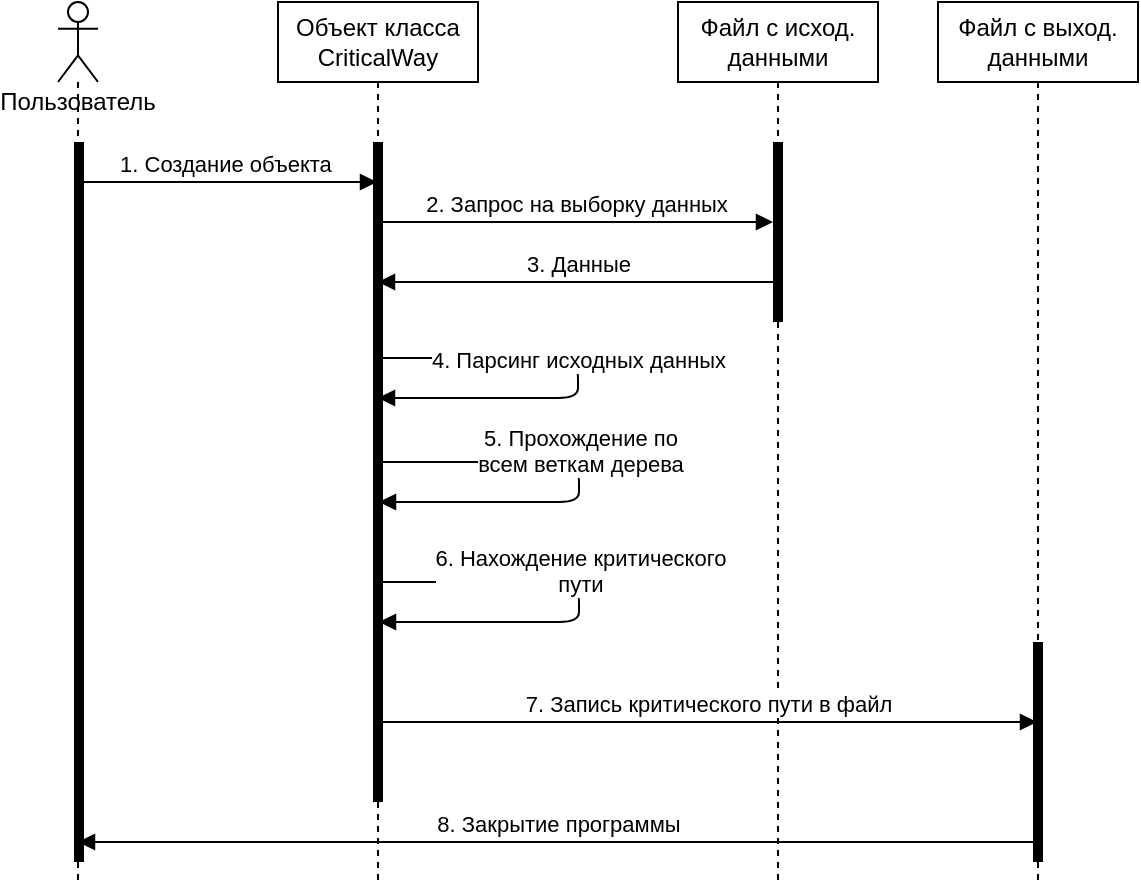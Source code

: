 <mxfile version="13.9.9" type="device"><diagram id="Q-mmE4YulHboXjdjqGBM" name="Страница 1"><mxGraphModel dx="838" dy="658" grid="1" gridSize="10" guides="1" tooltips="1" connect="1" arrows="1" fold="1" page="1" pageScale="1" pageWidth="827" pageHeight="1169" math="0" shadow="0"><root><mxCell id="0"/><mxCell id="1" parent="0"/><mxCell id="ltvOjX_yd2FNmavtTPmM-2" value="Файл с исход.&lt;br&gt;данными" style="shape=umlLifeline;perimeter=lifelinePerimeter;whiteSpace=wrap;html=1;container=1;collapsible=0;recursiveResize=0;outlineConnect=0;" vertex="1" parent="1"><mxGeometry x="440" y="120" width="100" height="440" as="geometry"/></mxCell><mxCell id="ltvOjX_yd2FNmavtTPmM-6" value="" style="html=1;points=[];perimeter=orthogonalPerimeter;fillColor=#000000;strokeColor=none;" vertex="1" parent="ltvOjX_yd2FNmavtTPmM-2"><mxGeometry x="47.5" y="70" width="5" height="90" as="geometry"/></mxCell><mxCell id="ltvOjX_yd2FNmavtTPmM-3" value="Пользователь" style="shape=umlLifeline;participant=umlActor;perimeter=lifelinePerimeter;whiteSpace=wrap;html=1;container=1;collapsible=0;recursiveResize=0;verticalAlign=top;spacingTop=36;outlineConnect=0;" vertex="1" parent="1"><mxGeometry x="130" y="120" width="20" height="440" as="geometry"/></mxCell><mxCell id="ltvOjX_yd2FNmavtTPmM-4" value="" style="html=1;points=[];perimeter=orthogonalPerimeter;fillColor=#000000;strokeColor=none;" vertex="1" parent="ltvOjX_yd2FNmavtTPmM-3"><mxGeometry x="8" y="70" width="5" height="360" as="geometry"/></mxCell><mxCell id="ltvOjX_yd2FNmavtTPmM-7" value="1. Создание объекта&amp;nbsp;" style="html=1;verticalAlign=bottom;endArrow=block;" edge="1" parent="1" target="ltvOjX_yd2FNmavtTPmM-8"><mxGeometry width="80" relative="1" as="geometry"><mxPoint x="140" y="210" as="sourcePoint"/><mxPoint x="180" y="280" as="targetPoint"/></mxGeometry></mxCell><mxCell id="ltvOjX_yd2FNmavtTPmM-8" value="Объект класса&lt;br&gt;CriticalWay" style="shape=umlLifeline;perimeter=lifelinePerimeter;whiteSpace=wrap;html=1;container=1;collapsible=0;recursiveResize=0;outlineConnect=0;" vertex="1" parent="1"><mxGeometry x="240" y="120" width="100" height="440" as="geometry"/></mxCell><mxCell id="ltvOjX_yd2FNmavtTPmM-9" value="" style="html=1;points=[];perimeter=orthogonalPerimeter;fillColor=#000000;strokeColor=none;" vertex="1" parent="ltvOjX_yd2FNmavtTPmM-8"><mxGeometry x="47.5" y="70" width="5" height="330" as="geometry"/></mxCell><mxCell id="ltvOjX_yd2FNmavtTPmM-10" value="2. Запрос на выборку данных" style="html=1;verticalAlign=bottom;endArrow=block;" edge="1" parent="1" target="ltvOjX_yd2FNmavtTPmM-6"><mxGeometry width="80" relative="1" as="geometry"><mxPoint x="290" y="230" as="sourcePoint"/><mxPoint x="439.5" y="230" as="targetPoint"/></mxGeometry></mxCell><mxCell id="ltvOjX_yd2FNmavtTPmM-11" value="3. Данные" style="html=1;verticalAlign=bottom;endArrow=block;" edge="1" parent="1" source="ltvOjX_yd2FNmavtTPmM-2" target="ltvOjX_yd2FNmavtTPmM-8"><mxGeometry width="80" relative="1" as="geometry"><mxPoint x="430" y="280" as="sourcePoint"/><mxPoint x="350" y="260" as="targetPoint"/><Array as="points"><mxPoint x="460" y="260"/></Array></mxGeometry></mxCell><mxCell id="ltvOjX_yd2FNmavtTPmM-13" value="4. Парсинг исходных данных" style="html=1;verticalAlign=bottom;endArrow=block;" edge="1" parent="1"><mxGeometry width="80" relative="1" as="geometry"><mxPoint x="289.5" y="298" as="sourcePoint"/><mxPoint x="290" y="318" as="targetPoint"/><Array as="points"><mxPoint x="390" y="298"/><mxPoint x="390" y="318"/></Array></mxGeometry></mxCell><mxCell id="ltvOjX_yd2FNmavtTPmM-14" value="5. Прохождение по&lt;br&gt;всем веткам дерева" style="html=1;verticalAlign=bottom;endArrow=block;" edge="1" parent="1"><mxGeometry width="80" relative="1" as="geometry"><mxPoint x="290" y="350" as="sourcePoint"/><mxPoint x="290.5" y="370" as="targetPoint"/><Array as="points"><mxPoint x="390.5" y="350"/><mxPoint x="390.5" y="370"/></Array></mxGeometry></mxCell><mxCell id="ltvOjX_yd2FNmavtTPmM-15" value="6. Нахождение критического&lt;br&gt;пути" style="html=1;verticalAlign=bottom;endArrow=block;" edge="1" parent="1"><mxGeometry width="80" relative="1" as="geometry"><mxPoint x="290" y="410" as="sourcePoint"/><mxPoint x="290.5" y="430" as="targetPoint"/><Array as="points"><mxPoint x="390.5" y="410"/><mxPoint x="390.5" y="430"/></Array></mxGeometry></mxCell><mxCell id="ltvOjX_yd2FNmavtTPmM-16" value="Файл с выход.&lt;br&gt;данными" style="shape=umlLifeline;perimeter=lifelinePerimeter;whiteSpace=wrap;html=1;container=1;collapsible=0;recursiveResize=0;outlineConnect=0;" vertex="1" parent="1"><mxGeometry x="570" y="120" width="100" height="440" as="geometry"/></mxCell><mxCell id="ltvOjX_yd2FNmavtTPmM-17" value="" style="html=1;points=[];perimeter=orthogonalPerimeter;fillColor=#000000;strokeColor=none;" vertex="1" parent="ltvOjX_yd2FNmavtTPmM-16"><mxGeometry x="47.5" y="320" width="5" height="110" as="geometry"/></mxCell><mxCell id="ltvOjX_yd2FNmavtTPmM-18" value="7. Запись критического пути в файл" style="html=1;verticalAlign=bottom;endArrow=block;" edge="1" parent="1" target="ltvOjX_yd2FNmavtTPmM-16"><mxGeometry width="80" relative="1" as="geometry"><mxPoint x="290" y="480" as="sourcePoint"/><mxPoint x="487.5" y="480" as="targetPoint"/></mxGeometry></mxCell><mxCell id="ltvOjX_yd2FNmavtTPmM-19" value="8. Закрытие программы" style="html=1;verticalAlign=bottom;endArrow=block;" edge="1" parent="1" target="ltvOjX_yd2FNmavtTPmM-3"><mxGeometry width="80" relative="1" as="geometry"><mxPoint x="619.83" y="540" as="sourcePoint"/><mxPoint x="419.997" y="540" as="targetPoint"/><Array as="points"><mxPoint x="590.33" y="540"/></Array></mxGeometry></mxCell></root></mxGraphModel></diagram></mxfile>